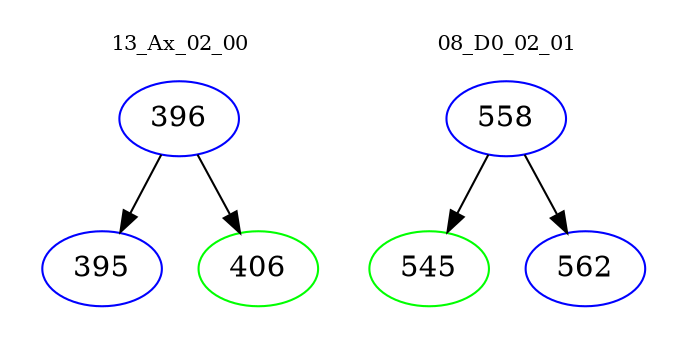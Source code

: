 digraph{
subgraph cluster_0 {
color = white
label = "13_Ax_02_00";
fontsize=10;
T0_396 [label="396", color="blue"]
T0_396 -> T0_395 [color="black"]
T0_395 [label="395", color="blue"]
T0_396 -> T0_406 [color="black"]
T0_406 [label="406", color="green"]
}
subgraph cluster_1 {
color = white
label = "08_D0_02_01";
fontsize=10;
T1_558 [label="558", color="blue"]
T1_558 -> T1_545 [color="black"]
T1_545 [label="545", color="green"]
T1_558 -> T1_562 [color="black"]
T1_562 [label="562", color="blue"]
}
}
